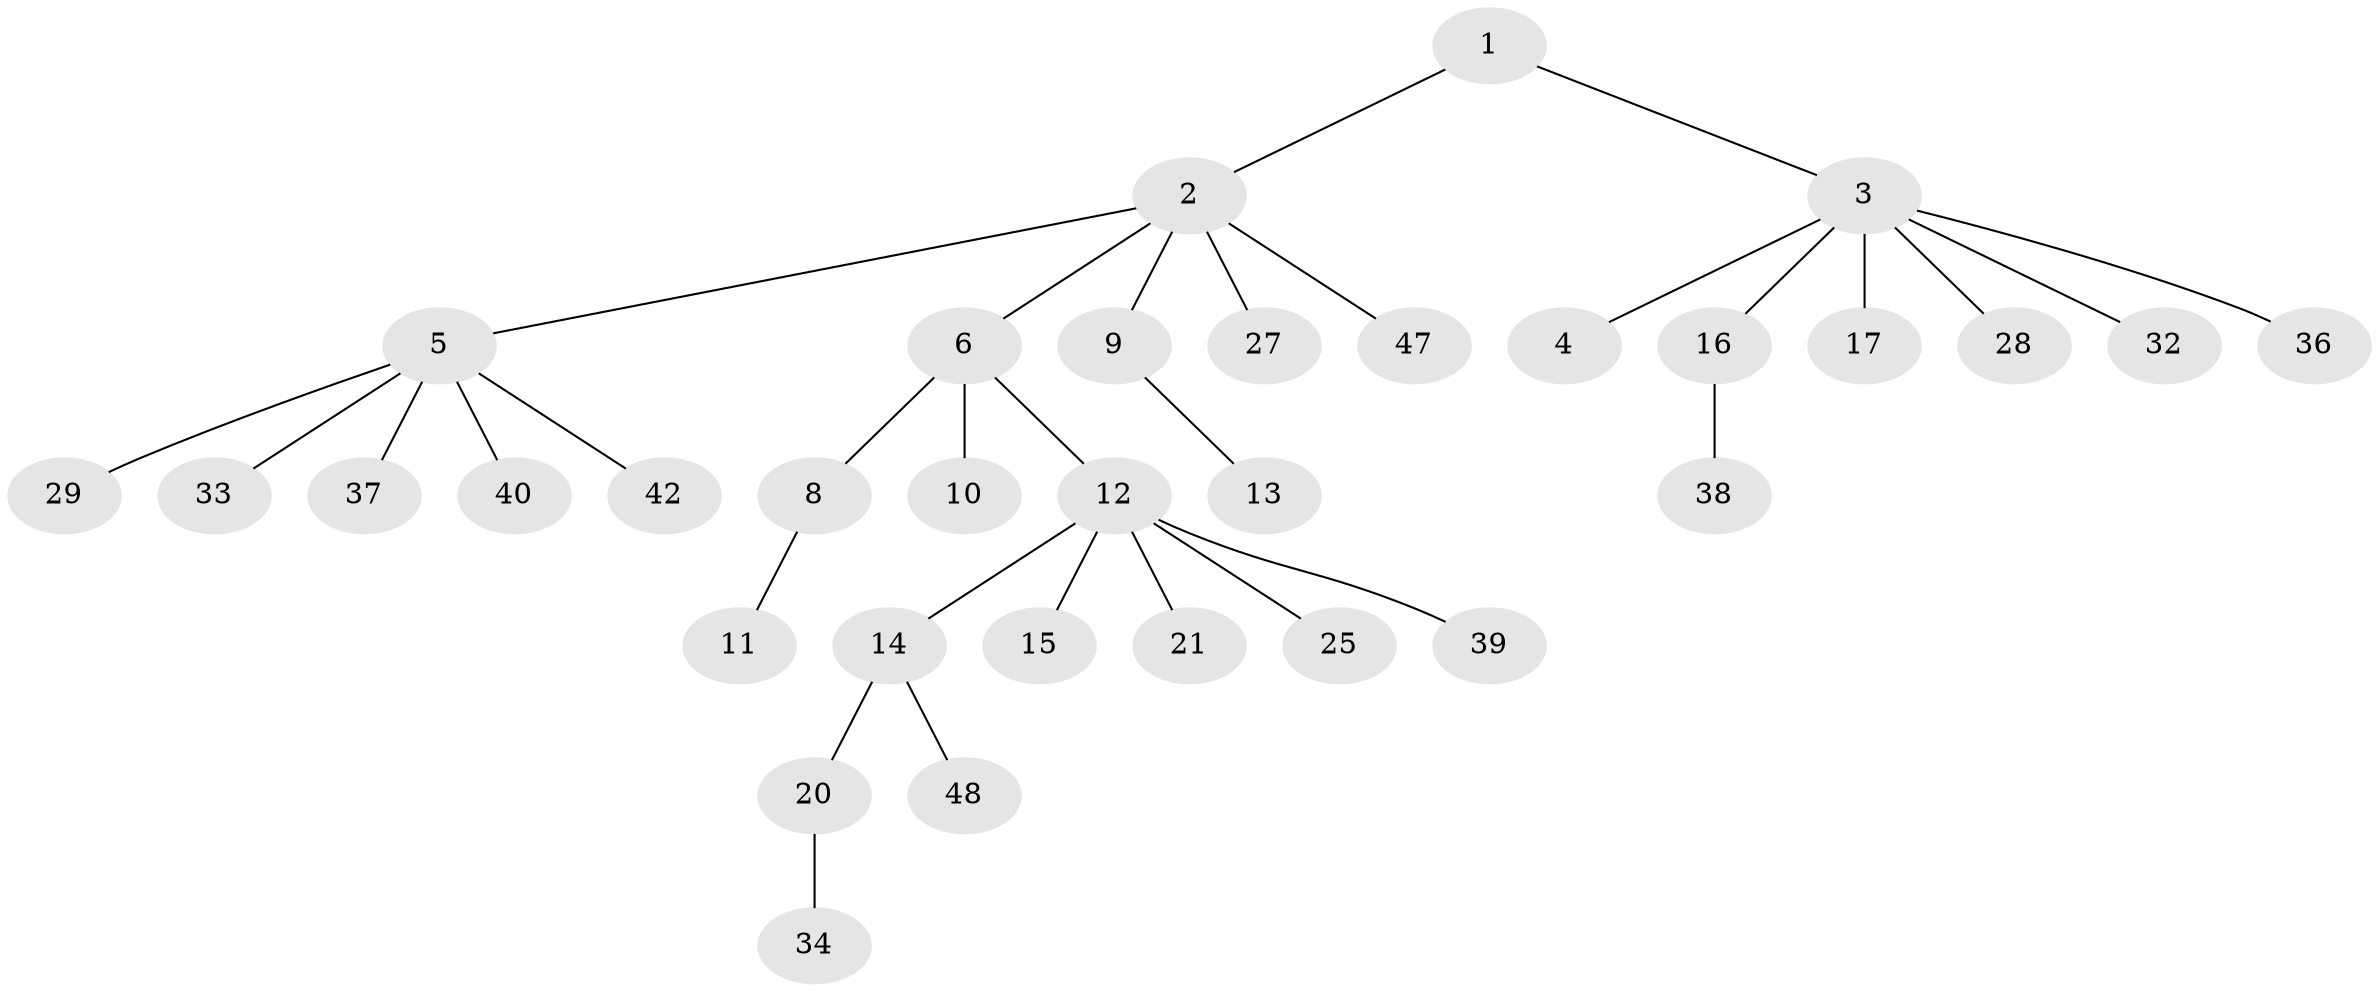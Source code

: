 // Generated by graph-tools (version 1.1) at 2025/51/02/27/25 19:51:59]
// undirected, 33 vertices, 32 edges
graph export_dot {
graph [start="1"]
  node [color=gray90,style=filled];
  1 [super="+22"];
  2 [super="+7"];
  3 [super="+51"];
  4;
  5 [super="+24"];
  6 [super="+19"];
  8;
  9 [super="+41"];
  10;
  11 [super="+26"];
  12 [super="+23"];
  13 [super="+45"];
  14 [super="+46"];
  15 [super="+43"];
  16 [super="+18"];
  17 [super="+35"];
  20 [super="+31"];
  21;
  25;
  27;
  28 [super="+30"];
  29;
  32 [super="+49"];
  33;
  34 [super="+44"];
  36;
  37;
  38;
  39 [super="+50"];
  40;
  42;
  47;
  48;
  1 -- 2;
  1 -- 3;
  2 -- 5;
  2 -- 6;
  2 -- 27;
  2 -- 47;
  2 -- 9;
  3 -- 4;
  3 -- 16;
  3 -- 17;
  3 -- 28;
  3 -- 32;
  3 -- 36;
  5 -- 29;
  5 -- 33;
  5 -- 37;
  5 -- 40;
  5 -- 42;
  6 -- 8;
  6 -- 10;
  6 -- 12;
  8 -- 11;
  9 -- 13;
  12 -- 14;
  12 -- 15;
  12 -- 21;
  12 -- 25;
  12 -- 39;
  14 -- 20;
  14 -- 48;
  16 -- 38;
  20 -- 34;
}
